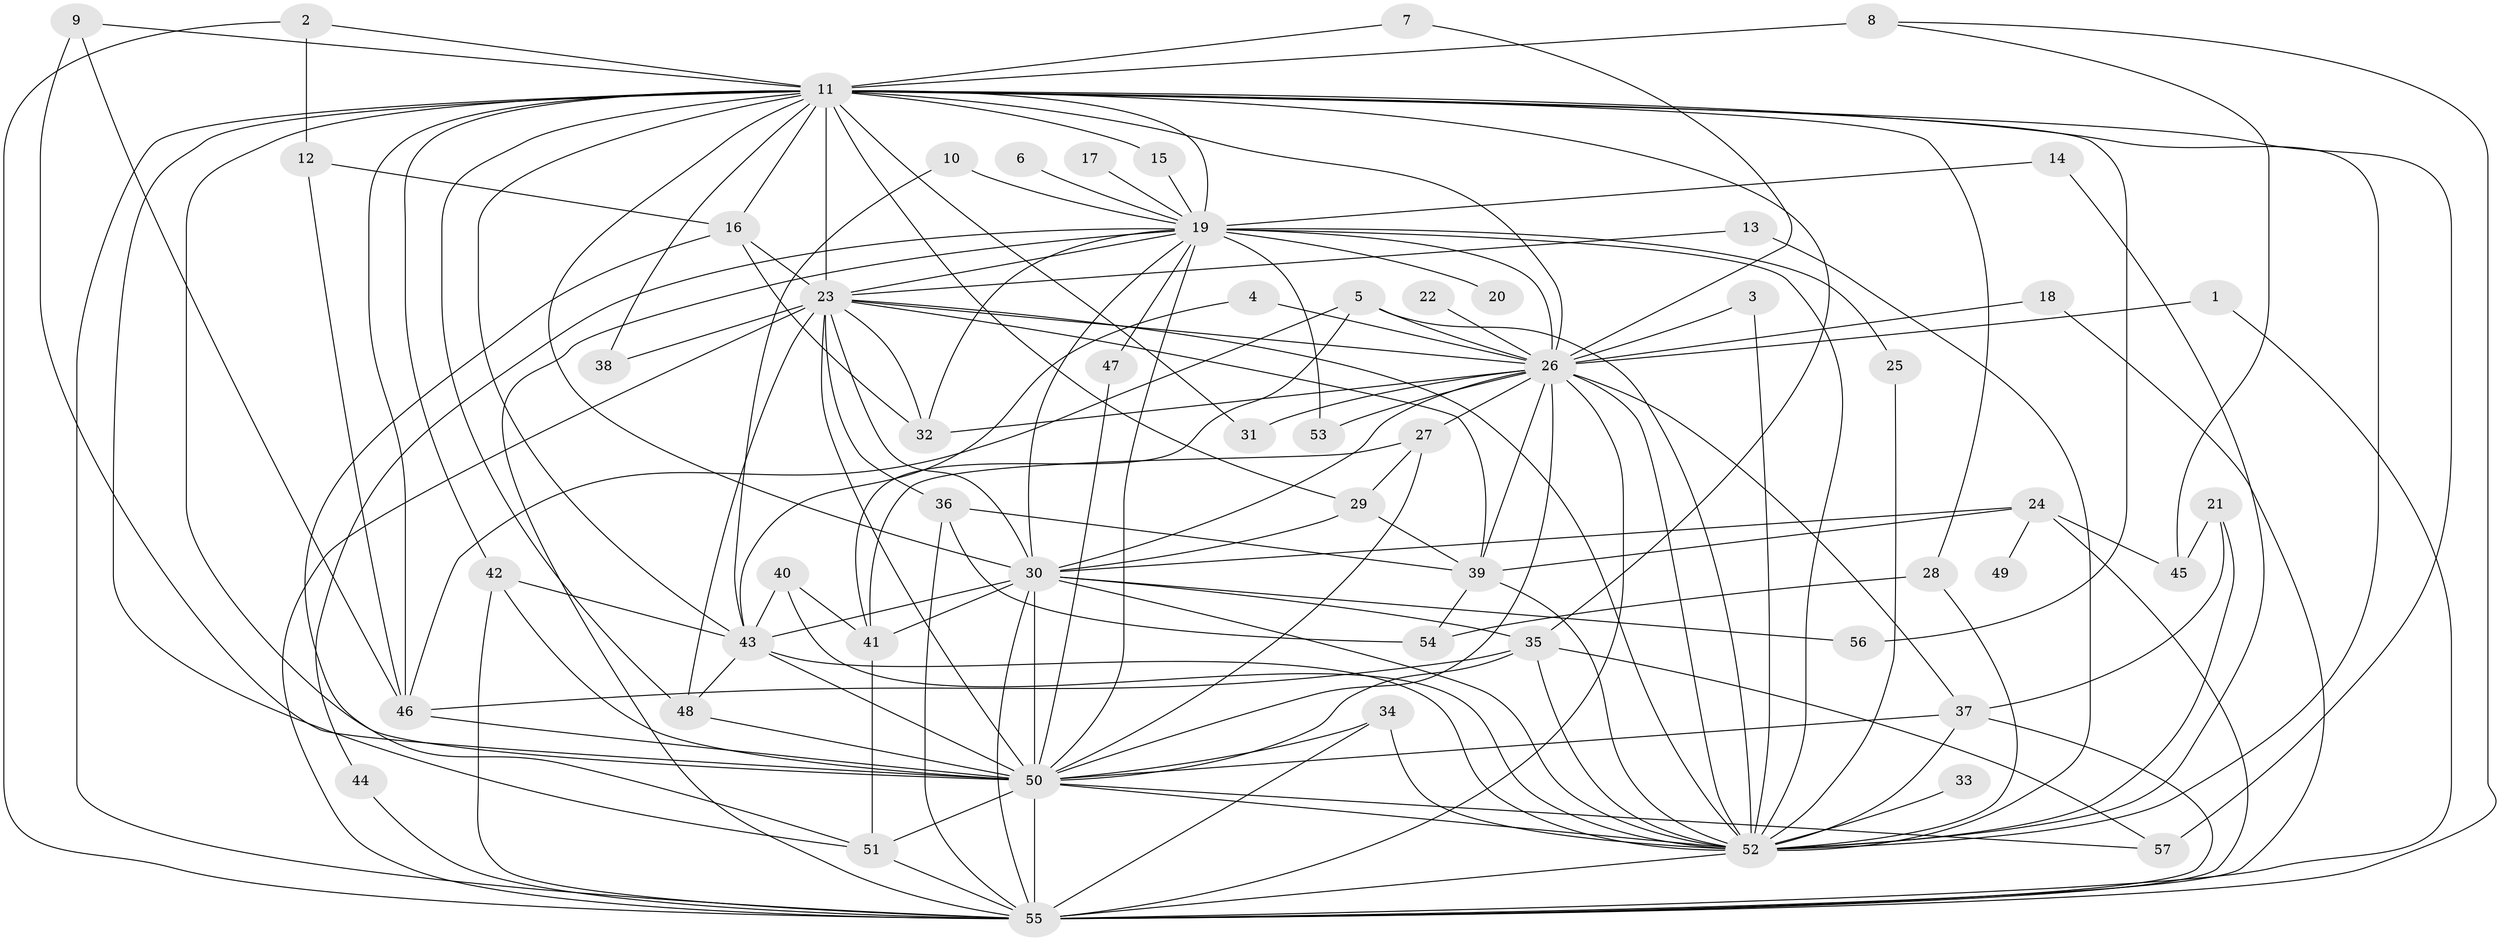 // original degree distribution, {24: 0.017699115044247787, 29: 0.008849557522123894, 25: 0.008849557522123894, 26: 0.008849557522123894, 20: 0.008849557522123894, 15: 0.008849557522123894, 22: 0.008849557522123894, 17: 0.008849557522123894, 21: 0.008849557522123894, 9: 0.008849557522123894, 2: 0.5663716814159292, 4: 0.1415929203539823, 3: 0.1592920353982301, 7: 0.017699115044247787, 5: 0.017699115044247787}
// Generated by graph-tools (version 1.1) at 2025/01/03/09/25 03:01:18]
// undirected, 57 vertices, 150 edges
graph export_dot {
graph [start="1"]
  node [color=gray90,style=filled];
  1;
  2;
  3;
  4;
  5;
  6;
  7;
  8;
  9;
  10;
  11;
  12;
  13;
  14;
  15;
  16;
  17;
  18;
  19;
  20;
  21;
  22;
  23;
  24;
  25;
  26;
  27;
  28;
  29;
  30;
  31;
  32;
  33;
  34;
  35;
  36;
  37;
  38;
  39;
  40;
  41;
  42;
  43;
  44;
  45;
  46;
  47;
  48;
  49;
  50;
  51;
  52;
  53;
  54;
  55;
  56;
  57;
  1 -- 26 [weight=1.0];
  1 -- 55 [weight=1.0];
  2 -- 11 [weight=1.0];
  2 -- 12 [weight=1.0];
  2 -- 55 [weight=1.0];
  3 -- 26 [weight=1.0];
  3 -- 52 [weight=1.0];
  4 -- 26 [weight=1.0];
  4 -- 43 [weight=1.0];
  5 -- 26 [weight=1.0];
  5 -- 41 [weight=1.0];
  5 -- 46 [weight=1.0];
  5 -- 52 [weight=1.0];
  6 -- 19 [weight=1.0];
  7 -- 11 [weight=1.0];
  7 -- 26 [weight=1.0];
  8 -- 11 [weight=2.0];
  8 -- 45 [weight=1.0];
  8 -- 55 [weight=1.0];
  9 -- 11 [weight=1.0];
  9 -- 46 [weight=1.0];
  9 -- 50 [weight=1.0];
  10 -- 19 [weight=1.0];
  10 -- 43 [weight=1.0];
  11 -- 15 [weight=1.0];
  11 -- 16 [weight=1.0];
  11 -- 19 [weight=3.0];
  11 -- 23 [weight=3.0];
  11 -- 26 [weight=2.0];
  11 -- 28 [weight=1.0];
  11 -- 29 [weight=1.0];
  11 -- 30 [weight=2.0];
  11 -- 31 [weight=1.0];
  11 -- 35 [weight=1.0];
  11 -- 38 [weight=2.0];
  11 -- 42 [weight=1.0];
  11 -- 43 [weight=1.0];
  11 -- 46 [weight=3.0];
  11 -- 48 [weight=1.0];
  11 -- 50 [weight=4.0];
  11 -- 51 [weight=1.0];
  11 -- 52 [weight=4.0];
  11 -- 55 [weight=2.0];
  11 -- 56 [weight=1.0];
  11 -- 57 [weight=1.0];
  12 -- 16 [weight=1.0];
  12 -- 46 [weight=1.0];
  13 -- 23 [weight=1.0];
  13 -- 52 [weight=1.0];
  14 -- 19 [weight=1.0];
  14 -- 52 [weight=1.0];
  15 -- 19 [weight=1.0];
  16 -- 23 [weight=1.0];
  16 -- 32 [weight=1.0];
  16 -- 51 [weight=1.0];
  17 -- 19 [weight=1.0];
  18 -- 26 [weight=1.0];
  18 -- 55 [weight=1.0];
  19 -- 20 [weight=1.0];
  19 -- 23 [weight=1.0];
  19 -- 25 [weight=1.0];
  19 -- 26 [weight=1.0];
  19 -- 30 [weight=1.0];
  19 -- 32 [weight=1.0];
  19 -- 44 [weight=1.0];
  19 -- 47 [weight=1.0];
  19 -- 50 [weight=3.0];
  19 -- 52 [weight=1.0];
  19 -- 53 [weight=1.0];
  19 -- 55 [weight=1.0];
  21 -- 37 [weight=1.0];
  21 -- 45 [weight=1.0];
  21 -- 52 [weight=1.0];
  22 -- 26 [weight=1.0];
  23 -- 26 [weight=1.0];
  23 -- 30 [weight=2.0];
  23 -- 32 [weight=1.0];
  23 -- 36 [weight=1.0];
  23 -- 38 [weight=1.0];
  23 -- 39 [weight=2.0];
  23 -- 48 [weight=1.0];
  23 -- 50 [weight=3.0];
  23 -- 52 [weight=1.0];
  23 -- 55 [weight=2.0];
  24 -- 30 [weight=1.0];
  24 -- 39 [weight=1.0];
  24 -- 45 [weight=1.0];
  24 -- 49 [weight=1.0];
  24 -- 55 [weight=1.0];
  25 -- 52 [weight=1.0];
  26 -- 27 [weight=1.0];
  26 -- 30 [weight=1.0];
  26 -- 31 [weight=1.0];
  26 -- 32 [weight=1.0];
  26 -- 37 [weight=1.0];
  26 -- 39 [weight=1.0];
  26 -- 50 [weight=3.0];
  26 -- 52 [weight=1.0];
  26 -- 53 [weight=1.0];
  26 -- 55 [weight=3.0];
  27 -- 29 [weight=1.0];
  27 -- 41 [weight=1.0];
  27 -- 50 [weight=1.0];
  28 -- 52 [weight=1.0];
  28 -- 54 [weight=1.0];
  29 -- 30 [weight=1.0];
  29 -- 39 [weight=1.0];
  30 -- 35 [weight=1.0];
  30 -- 41 [weight=1.0];
  30 -- 43 [weight=1.0];
  30 -- 50 [weight=2.0];
  30 -- 52 [weight=1.0];
  30 -- 55 [weight=1.0];
  30 -- 56 [weight=2.0];
  33 -- 52 [weight=1.0];
  34 -- 50 [weight=1.0];
  34 -- 52 [weight=1.0];
  34 -- 55 [weight=1.0];
  35 -- 46 [weight=1.0];
  35 -- 50 [weight=1.0];
  35 -- 52 [weight=1.0];
  35 -- 57 [weight=1.0];
  36 -- 39 [weight=1.0];
  36 -- 54 [weight=1.0];
  36 -- 55 [weight=1.0];
  37 -- 50 [weight=1.0];
  37 -- 52 [weight=2.0];
  37 -- 55 [weight=1.0];
  39 -- 52 [weight=2.0];
  39 -- 54 [weight=1.0];
  40 -- 41 [weight=1.0];
  40 -- 43 [weight=1.0];
  40 -- 52 [weight=1.0];
  41 -- 51 [weight=1.0];
  42 -- 43 [weight=1.0];
  42 -- 50 [weight=1.0];
  42 -- 55 [weight=1.0];
  43 -- 48 [weight=1.0];
  43 -- 50 [weight=2.0];
  43 -- 52 [weight=1.0];
  44 -- 55 [weight=1.0];
  46 -- 50 [weight=1.0];
  47 -- 50 [weight=1.0];
  48 -- 50 [weight=1.0];
  50 -- 51 [weight=2.0];
  50 -- 52 [weight=3.0];
  50 -- 55 [weight=3.0];
  50 -- 57 [weight=1.0];
  51 -- 55 [weight=1.0];
  52 -- 55 [weight=1.0];
}
